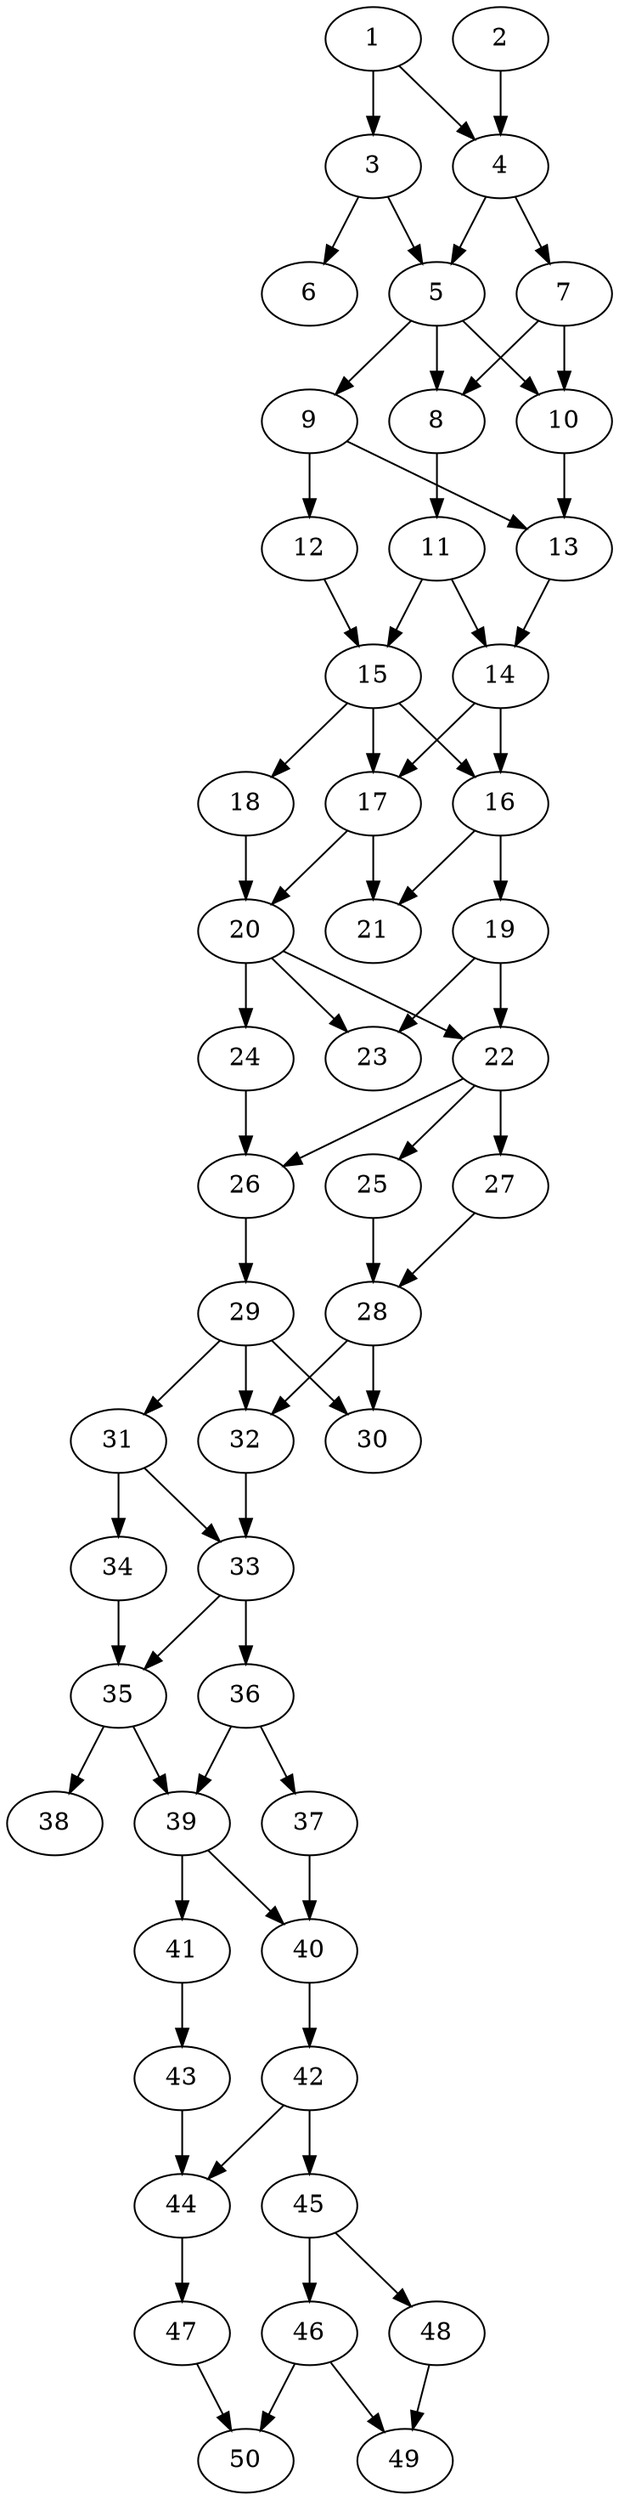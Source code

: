 // DAG automatically generated by daggen at Thu Oct  3 14:07:58 2019
// ./daggen --dot -n 50 --ccr 0.5 --fat 0.3 --regular 0.7 --density 0.7 --mindata 5242880 --maxdata 52428800 
digraph G {
  1 [size="19695616", alpha="0.12", expect_size="9847808"] 
  1 -> 3 [size ="9847808"]
  1 -> 4 [size ="9847808"]
  2 [size="50425856", alpha="0.03", expect_size="25212928"] 
  2 -> 4 [size ="25212928"]
  3 [size="96163840", alpha="0.14", expect_size="48081920"] 
  3 -> 5 [size ="48081920"]
  3 -> 6 [size ="48081920"]
  4 [size="85776384", alpha="0.00", expect_size="42888192"] 
  4 -> 5 [size ="42888192"]
  4 -> 7 [size ="42888192"]
  5 [size="26726400", alpha="0.00", expect_size="13363200"] 
  5 -> 8 [size ="13363200"]
  5 -> 9 [size ="13363200"]
  5 -> 10 [size ="13363200"]
  6 [size="101627904", alpha="0.18", expect_size="50813952"] 
  7 [size="101218304", alpha="0.17", expect_size="50609152"] 
  7 -> 8 [size ="50609152"]
  7 -> 10 [size ="50609152"]
  8 [size="18366464", alpha="0.06", expect_size="9183232"] 
  8 -> 11 [size ="9183232"]
  9 [size="37060608", alpha="0.14", expect_size="18530304"] 
  9 -> 12 [size ="18530304"]
  9 -> 13 [size ="18530304"]
  10 [size="64880640", alpha="0.04", expect_size="32440320"] 
  10 -> 13 [size ="32440320"]
  11 [size="84594688", alpha="0.08", expect_size="42297344"] 
  11 -> 14 [size ="42297344"]
  11 -> 15 [size ="42297344"]
  12 [size="47685632", alpha="0.03", expect_size="23842816"] 
  12 -> 15 [size ="23842816"]
  13 [size="61761536", alpha="0.08", expect_size="30880768"] 
  13 -> 14 [size ="30880768"]
  14 [size="35225600", alpha="0.14", expect_size="17612800"] 
  14 -> 16 [size ="17612800"]
  14 -> 17 [size ="17612800"]
  15 [size="36552704", alpha="0.16", expect_size="18276352"] 
  15 -> 16 [size ="18276352"]
  15 -> 17 [size ="18276352"]
  15 -> 18 [size ="18276352"]
  16 [size="37732352", alpha="0.01", expect_size="18866176"] 
  16 -> 19 [size ="18866176"]
  16 -> 21 [size ="18866176"]
  17 [size="27203584", alpha="0.17", expect_size="13601792"] 
  17 -> 20 [size ="13601792"]
  17 -> 21 [size ="13601792"]
  18 [size="14159872", alpha="0.11", expect_size="7079936"] 
  18 -> 20 [size ="7079936"]
  19 [size="41547776", alpha="0.02", expect_size="20773888"] 
  19 -> 22 [size ="20773888"]
  19 -> 23 [size ="20773888"]
  20 [size="14186496", alpha="0.00", expect_size="7093248"] 
  20 -> 22 [size ="7093248"]
  20 -> 23 [size ="7093248"]
  20 -> 24 [size ="7093248"]
  21 [size="34836480", alpha="0.00", expect_size="17418240"] 
  22 [size="72603648", alpha="0.09", expect_size="36301824"] 
  22 -> 25 [size ="36301824"]
  22 -> 26 [size ="36301824"]
  22 -> 27 [size ="36301824"]
  23 [size="88154112", alpha="0.15", expect_size="44077056"] 
  24 [size="33884160", alpha="0.18", expect_size="16942080"] 
  24 -> 26 [size ="16942080"]
  25 [size="98680832", alpha="0.03", expect_size="49340416"] 
  25 -> 28 [size ="49340416"]
  26 [size="78891008", alpha="0.09", expect_size="39445504"] 
  26 -> 29 [size ="39445504"]
  27 [size="83345408", alpha="0.13", expect_size="41672704"] 
  27 -> 28 [size ="41672704"]
  28 [size="70981632", alpha="0.19", expect_size="35490816"] 
  28 -> 30 [size ="35490816"]
  28 -> 32 [size ="35490816"]
  29 [size="28125184", alpha="0.11", expect_size="14062592"] 
  29 -> 30 [size ="14062592"]
  29 -> 31 [size ="14062592"]
  29 -> 32 [size ="14062592"]
  30 [size="39776256", alpha="0.14", expect_size="19888128"] 
  31 [size="41633792", alpha="0.13", expect_size="20816896"] 
  31 -> 33 [size ="20816896"]
  31 -> 34 [size ="20816896"]
  32 [size="42909696", alpha="0.00", expect_size="21454848"] 
  32 -> 33 [size ="21454848"]
  33 [size="83548160", alpha="0.18", expect_size="41774080"] 
  33 -> 35 [size ="41774080"]
  33 -> 36 [size ="41774080"]
  34 [size="60481536", alpha="0.01", expect_size="30240768"] 
  34 -> 35 [size ="30240768"]
  35 [size="49002496", alpha="0.09", expect_size="24501248"] 
  35 -> 38 [size ="24501248"]
  35 -> 39 [size ="24501248"]
  36 [size="65353728", alpha="0.04", expect_size="32676864"] 
  36 -> 37 [size ="32676864"]
  36 -> 39 [size ="32676864"]
  37 [size="11933696", alpha="0.01", expect_size="5966848"] 
  37 -> 40 [size ="5966848"]
  38 [size="73848832", alpha="0.20", expect_size="36924416"] 
  39 [size="70238208", alpha="0.05", expect_size="35119104"] 
  39 -> 40 [size ="35119104"]
  39 -> 41 [size ="35119104"]
  40 [size="27676672", alpha="0.11", expect_size="13838336"] 
  40 -> 42 [size ="13838336"]
  41 [size="94932992", alpha="0.02", expect_size="47466496"] 
  41 -> 43 [size ="47466496"]
  42 [size="63000576", alpha="0.07", expect_size="31500288"] 
  42 -> 44 [size ="31500288"]
  42 -> 45 [size ="31500288"]
  43 [size="63453184", alpha="0.07", expect_size="31726592"] 
  43 -> 44 [size ="31726592"]
  44 [size="53198848", alpha="0.13", expect_size="26599424"] 
  44 -> 47 [size ="26599424"]
  45 [size="56975360", alpha="0.17", expect_size="28487680"] 
  45 -> 46 [size ="28487680"]
  45 -> 48 [size ="28487680"]
  46 [size="100851712", alpha="0.16", expect_size="50425856"] 
  46 -> 49 [size ="50425856"]
  46 -> 50 [size ="50425856"]
  47 [size="23332864", alpha="0.11", expect_size="11666432"] 
  47 -> 50 [size ="11666432"]
  48 [size="29882368", alpha="0.18", expect_size="14941184"] 
  48 -> 49 [size ="14941184"]
  49 [size="29804544", alpha="0.09", expect_size="14902272"] 
  50 [size="54159360", alpha="0.06", expect_size="27079680"] 
}
